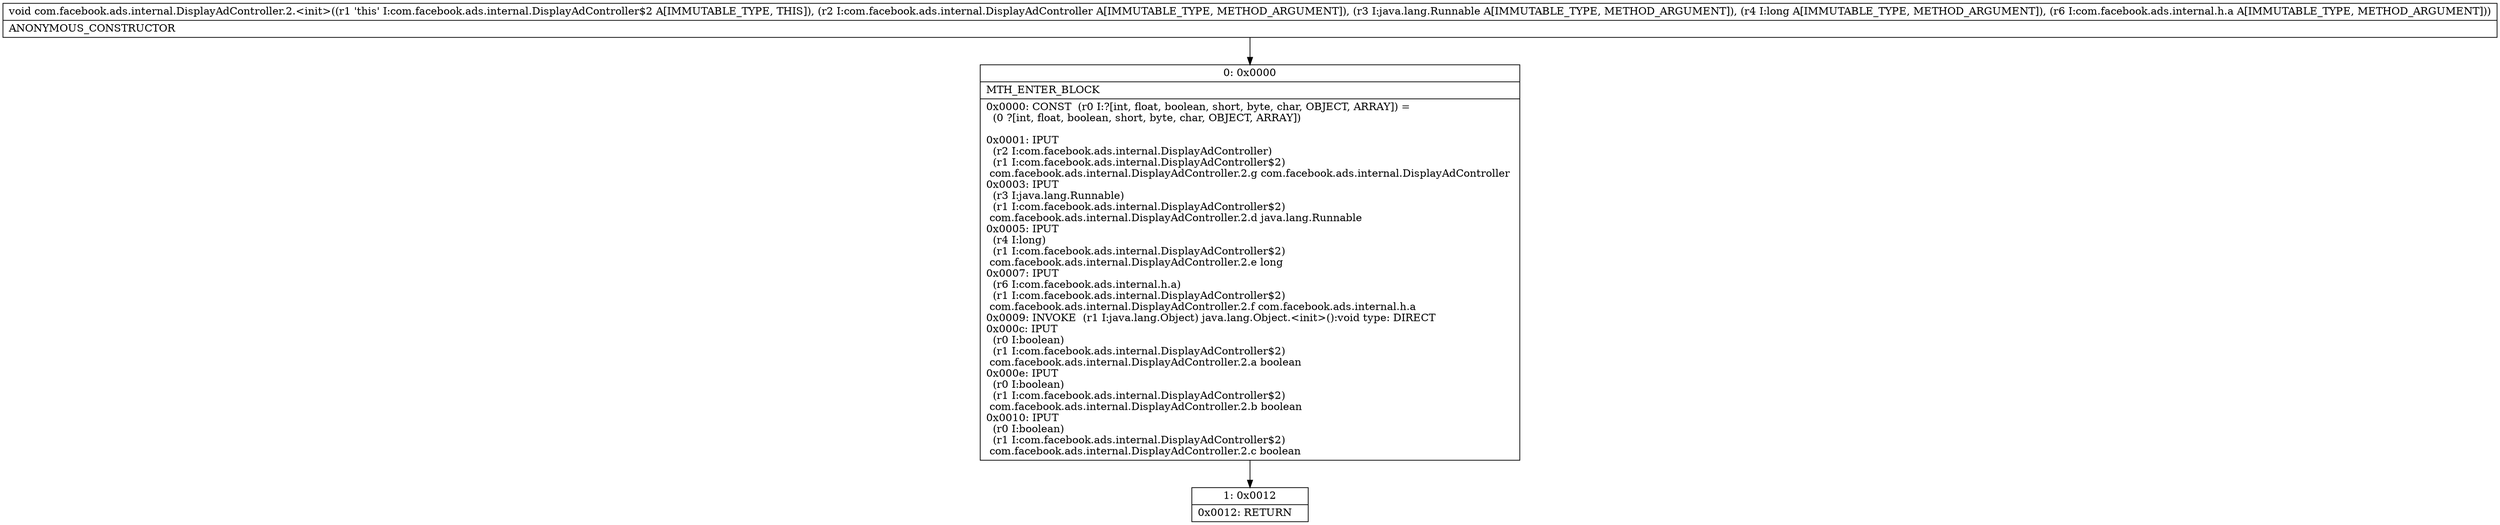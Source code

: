 digraph "CFG forcom.facebook.ads.internal.DisplayAdController.2.\<init\>(Lcom\/facebook\/ads\/internal\/DisplayAdController;Ljava\/lang\/Runnable;JLcom\/facebook\/ads\/internal\/h\/a;)V" {
Node_0 [shape=record,label="{0\:\ 0x0000|MTH_ENTER_BLOCK\l|0x0000: CONST  (r0 I:?[int, float, boolean, short, byte, char, OBJECT, ARRAY]) = \l  (0 ?[int, float, boolean, short, byte, char, OBJECT, ARRAY])\l \l0x0001: IPUT  \l  (r2 I:com.facebook.ads.internal.DisplayAdController)\l  (r1 I:com.facebook.ads.internal.DisplayAdController$2)\l com.facebook.ads.internal.DisplayAdController.2.g com.facebook.ads.internal.DisplayAdController \l0x0003: IPUT  \l  (r3 I:java.lang.Runnable)\l  (r1 I:com.facebook.ads.internal.DisplayAdController$2)\l com.facebook.ads.internal.DisplayAdController.2.d java.lang.Runnable \l0x0005: IPUT  \l  (r4 I:long)\l  (r1 I:com.facebook.ads.internal.DisplayAdController$2)\l com.facebook.ads.internal.DisplayAdController.2.e long \l0x0007: IPUT  \l  (r6 I:com.facebook.ads.internal.h.a)\l  (r1 I:com.facebook.ads.internal.DisplayAdController$2)\l com.facebook.ads.internal.DisplayAdController.2.f com.facebook.ads.internal.h.a \l0x0009: INVOKE  (r1 I:java.lang.Object) java.lang.Object.\<init\>():void type: DIRECT \l0x000c: IPUT  \l  (r0 I:boolean)\l  (r1 I:com.facebook.ads.internal.DisplayAdController$2)\l com.facebook.ads.internal.DisplayAdController.2.a boolean \l0x000e: IPUT  \l  (r0 I:boolean)\l  (r1 I:com.facebook.ads.internal.DisplayAdController$2)\l com.facebook.ads.internal.DisplayAdController.2.b boolean \l0x0010: IPUT  \l  (r0 I:boolean)\l  (r1 I:com.facebook.ads.internal.DisplayAdController$2)\l com.facebook.ads.internal.DisplayAdController.2.c boolean \l}"];
Node_1 [shape=record,label="{1\:\ 0x0012|0x0012: RETURN   \l}"];
MethodNode[shape=record,label="{void com.facebook.ads.internal.DisplayAdController.2.\<init\>((r1 'this' I:com.facebook.ads.internal.DisplayAdController$2 A[IMMUTABLE_TYPE, THIS]), (r2 I:com.facebook.ads.internal.DisplayAdController A[IMMUTABLE_TYPE, METHOD_ARGUMENT]), (r3 I:java.lang.Runnable A[IMMUTABLE_TYPE, METHOD_ARGUMENT]), (r4 I:long A[IMMUTABLE_TYPE, METHOD_ARGUMENT]), (r6 I:com.facebook.ads.internal.h.a A[IMMUTABLE_TYPE, METHOD_ARGUMENT]))  | ANONYMOUS_CONSTRUCTOR\l}"];
MethodNode -> Node_0;
Node_0 -> Node_1;
}

